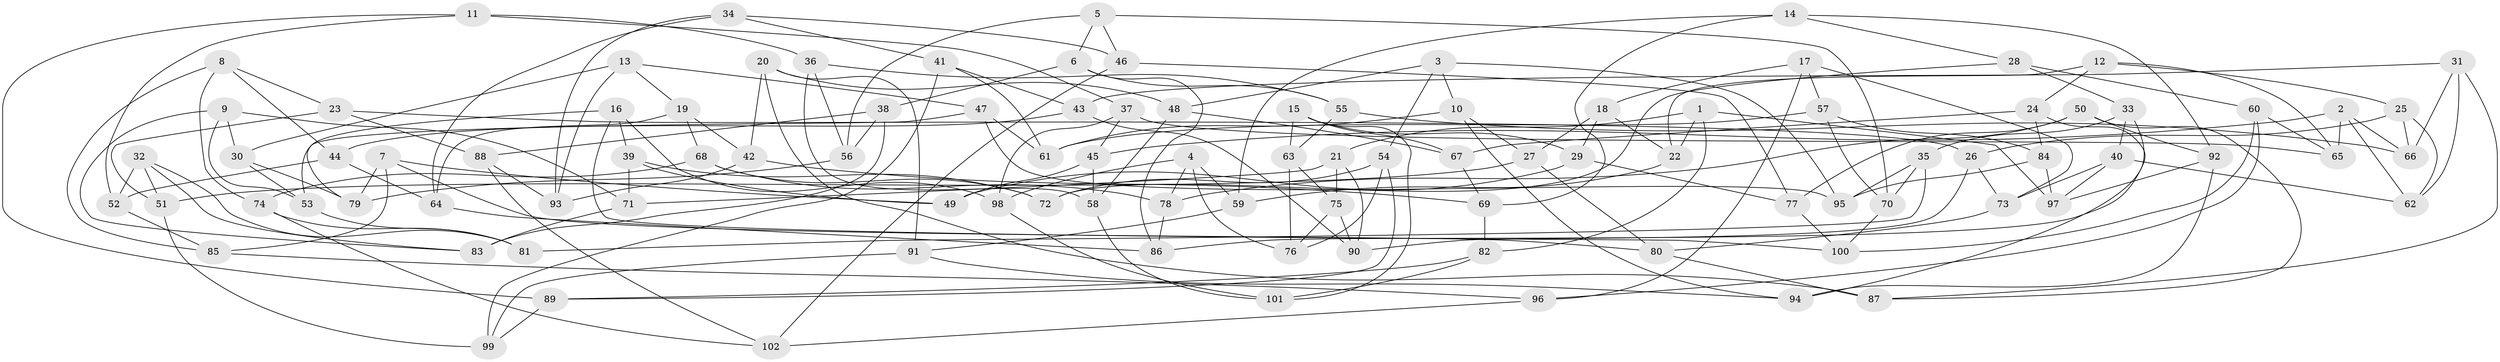 // Generated by graph-tools (version 1.1) at 2025/11/02/27/25 16:11:50]
// undirected, 102 vertices, 204 edges
graph export_dot {
graph [start="1"]
  node [color=gray90,style=filled];
  1;
  2;
  3;
  4;
  5;
  6;
  7;
  8;
  9;
  10;
  11;
  12;
  13;
  14;
  15;
  16;
  17;
  18;
  19;
  20;
  21;
  22;
  23;
  24;
  25;
  26;
  27;
  28;
  29;
  30;
  31;
  32;
  33;
  34;
  35;
  36;
  37;
  38;
  39;
  40;
  41;
  42;
  43;
  44;
  45;
  46;
  47;
  48;
  49;
  50;
  51;
  52;
  53;
  54;
  55;
  56;
  57;
  58;
  59;
  60;
  61;
  62;
  63;
  64;
  65;
  66;
  67;
  68;
  69;
  70;
  71;
  72;
  73;
  74;
  75;
  76;
  77;
  78;
  79;
  80;
  81;
  82;
  83;
  84;
  85;
  86;
  87;
  88;
  89;
  90;
  91;
  92;
  93;
  94;
  95;
  96;
  97;
  98;
  99;
  100;
  101;
  102;
  1 -- 21;
  1 -- 82;
  1 -- 22;
  1 -- 97;
  2 -- 62;
  2 -- 65;
  2 -- 45;
  2 -- 66;
  3 -- 48;
  3 -- 95;
  3 -- 54;
  3 -- 10;
  4 -- 76;
  4 -- 59;
  4 -- 78;
  4 -- 98;
  5 -- 56;
  5 -- 46;
  5 -- 6;
  5 -- 70;
  6 -- 55;
  6 -- 86;
  6 -- 38;
  7 -- 79;
  7 -- 49;
  7 -- 85;
  7 -- 80;
  8 -- 85;
  8 -- 23;
  8 -- 44;
  8 -- 74;
  9 -- 30;
  9 -- 71;
  9 -- 53;
  9 -- 83;
  10 -- 61;
  10 -- 94;
  10 -- 27;
  11 -- 52;
  11 -- 37;
  11 -- 36;
  11 -- 89;
  12 -- 22;
  12 -- 24;
  12 -- 25;
  12 -- 65;
  13 -- 93;
  13 -- 47;
  13 -- 30;
  13 -- 19;
  14 -- 28;
  14 -- 92;
  14 -- 69;
  14 -- 59;
  15 -- 29;
  15 -- 63;
  15 -- 67;
  15 -- 101;
  16 -- 39;
  16 -- 98;
  16 -- 79;
  16 -- 100;
  17 -- 18;
  17 -- 73;
  17 -- 57;
  17 -- 96;
  18 -- 27;
  18 -- 22;
  18 -- 29;
  19 -- 64;
  19 -- 68;
  19 -- 42;
  20 -- 42;
  20 -- 48;
  20 -- 91;
  20 -- 87;
  21 -- 90;
  21 -- 71;
  21 -- 75;
  22 -- 59;
  23 -- 51;
  23 -- 88;
  23 -- 26;
  24 -- 84;
  24 -- 94;
  24 -- 67;
  25 -- 66;
  25 -- 26;
  25 -- 62;
  26 -- 73;
  26 -- 90;
  27 -- 51;
  27 -- 80;
  28 -- 60;
  28 -- 72;
  28 -- 33;
  29 -- 49;
  29 -- 77;
  30 -- 53;
  30 -- 79;
  31 -- 62;
  31 -- 43;
  31 -- 87;
  31 -- 66;
  32 -- 81;
  32 -- 51;
  32 -- 52;
  32 -- 83;
  33 -- 86;
  33 -- 40;
  33 -- 35;
  34 -- 64;
  34 -- 93;
  34 -- 41;
  34 -- 46;
  35 -- 70;
  35 -- 81;
  35 -- 95;
  36 -- 56;
  36 -- 58;
  36 -- 55;
  37 -- 65;
  37 -- 98;
  37 -- 45;
  38 -- 88;
  38 -- 83;
  38 -- 56;
  39 -- 49;
  39 -- 72;
  39 -- 71;
  40 -- 62;
  40 -- 73;
  40 -- 97;
  41 -- 43;
  41 -- 99;
  41 -- 61;
  42 -- 93;
  42 -- 69;
  43 -- 44;
  43 -- 90;
  44 -- 64;
  44 -- 52;
  45 -- 49;
  45 -- 58;
  46 -- 102;
  46 -- 77;
  47 -- 61;
  47 -- 53;
  47 -- 95;
  48 -- 67;
  48 -- 58;
  50 -- 92;
  50 -- 78;
  50 -- 77;
  50 -- 87;
  51 -- 99;
  52 -- 85;
  53 -- 81;
  54 -- 89;
  54 -- 76;
  54 -- 72;
  55 -- 63;
  55 -- 66;
  56 -- 79;
  57 -- 84;
  57 -- 70;
  57 -- 61;
  58 -- 101;
  59 -- 91;
  60 -- 96;
  60 -- 100;
  60 -- 65;
  63 -- 76;
  63 -- 75;
  64 -- 86;
  67 -- 69;
  68 -- 72;
  68 -- 78;
  68 -- 74;
  69 -- 82;
  70 -- 100;
  71 -- 83;
  73 -- 80;
  74 -- 102;
  74 -- 81;
  75 -- 76;
  75 -- 90;
  77 -- 100;
  78 -- 86;
  80 -- 87;
  82 -- 101;
  82 -- 89;
  84 -- 95;
  84 -- 97;
  85 -- 96;
  88 -- 102;
  88 -- 93;
  89 -- 99;
  91 -- 99;
  91 -- 94;
  92 -- 94;
  92 -- 97;
  96 -- 102;
  98 -- 101;
}
